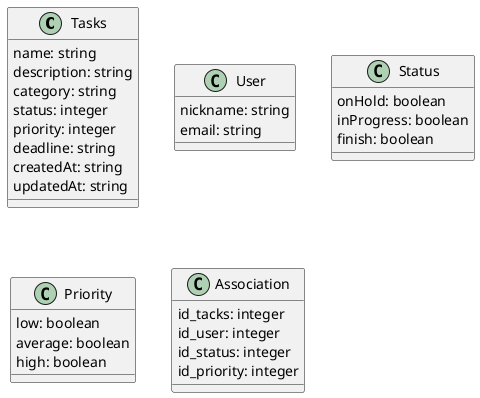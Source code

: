 @startuml

class Tasks {
    name: string
    description: string
    category: string
    status: integer
    priority: integer
    deadline: string
    createdAt: string
    updatedAt: string
}

class User {
    nickname: string
    email: string
}

class Status {
    onHold: boolean
    inProgress: boolean
    finish: boolean
}

class Priority {
    low: boolean
    average: boolean
    high: boolean
}

class Association {
    id_tacks: integer
    id_user: integer
    id_status: integer
    id_priority: integer
}

@enduml